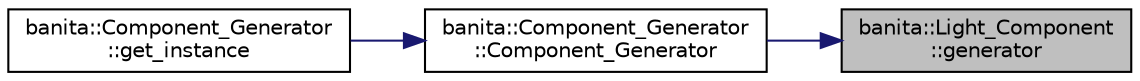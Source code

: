 digraph "banita::Light_Component::generator"
{
 // LATEX_PDF_SIZE
  edge [fontname="Helvetica",fontsize="10",labelfontname="Helvetica",labelfontsize="10"];
  node [fontname="Helvetica",fontsize="10",shape=record];
  rankdir="RL";
  Node7 [label="banita::Light_Component\l::generator",height=0.2,width=0.4,color="black", fillcolor="grey75", style="filled", fontcolor="black",tooltip="light component generator"];
  Node7 -> Node8 [dir="back",color="midnightblue",fontsize="10",style="solid",fontname="Helvetica"];
  Node8 [label="banita::Component_Generator\l::Component_Generator",height=0.2,width=0.4,color="black", fillcolor="white", style="filled",URL="$d8/dc5/classbanita_1_1_component___generator.html#a2eeb40bd9675d0c1828de601324c503d",tooltip="Construct a new Component_Generator object. Currently doing a unintended step in order to register ne..."];
  Node8 -> Node9 [dir="back",color="midnightblue",fontsize="10",style="solid",fontname="Helvetica"];
  Node9 [label="banita::Component_Generator\l::get_instance",height=0.2,width=0.4,color="black", fillcolor="white", style="filled",URL="$d8/dc5/classbanita_1_1_component___generator.html#a58161267b33b3a6e67edfed079196ebd",tooltip="Get the instance object."];
}
